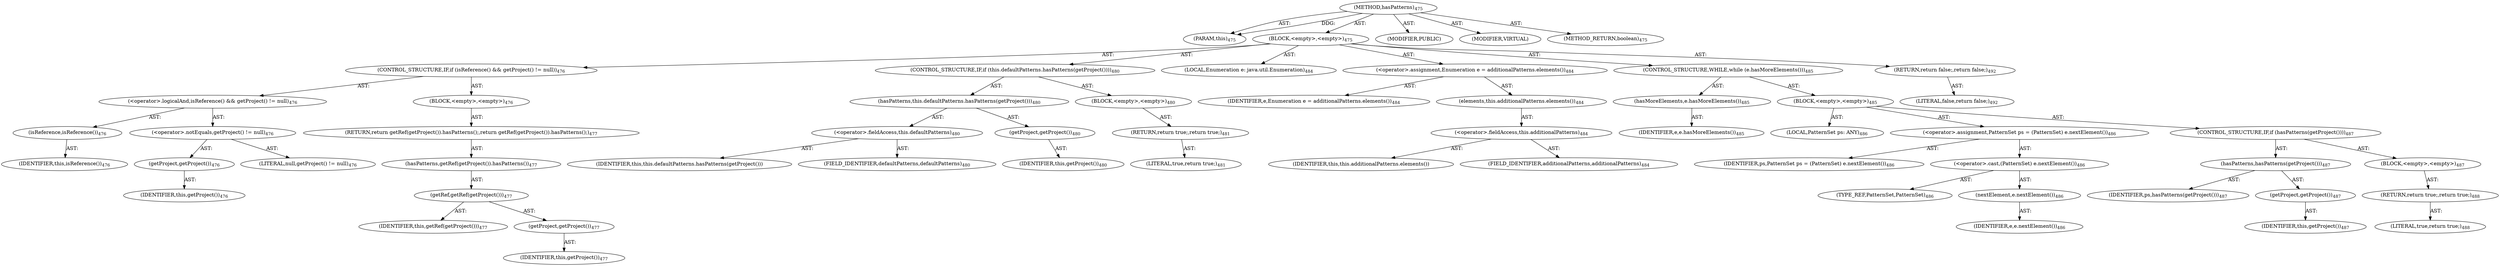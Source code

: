 digraph "hasPatterns" {  
"111669149720" [label = <(METHOD,hasPatterns)<SUB>475</SUB>> ]
"115964117014" [label = <(PARAM,this)<SUB>475</SUB>> ]
"25769803842" [label = <(BLOCK,&lt;empty&gt;,&lt;empty&gt;)<SUB>475</SUB>> ]
"47244640293" [label = <(CONTROL_STRUCTURE,IF,if (isReference() &amp;&amp; getProject() != null))<SUB>476</SUB>> ]
"30064771388" [label = <(&lt;operator&gt;.logicalAnd,isReference() &amp;&amp; getProject() != null)<SUB>476</SUB>> ]
"30064771389" [label = <(isReference,isReference())<SUB>476</SUB>> ]
"68719476801" [label = <(IDENTIFIER,this,isReference())<SUB>476</SUB>> ]
"30064771390" [label = <(&lt;operator&gt;.notEquals,getProject() != null)<SUB>476</SUB>> ]
"30064771391" [label = <(getProject,getProject())<SUB>476</SUB>> ]
"68719476802" [label = <(IDENTIFIER,this,getProject())<SUB>476</SUB>> ]
"90194313239" [label = <(LITERAL,null,getProject() != null)<SUB>476</SUB>> ]
"25769803843" [label = <(BLOCK,&lt;empty&gt;,&lt;empty&gt;)<SUB>476</SUB>> ]
"146028888082" [label = <(RETURN,return getRef(getProject()).hasPatterns();,return getRef(getProject()).hasPatterns();)<SUB>477</SUB>> ]
"30064771392" [label = <(hasPatterns,getRef(getProject()).hasPatterns())<SUB>477</SUB>> ]
"30064771393" [label = <(getRef,getRef(getProject()))<SUB>477</SUB>> ]
"68719476804" [label = <(IDENTIFIER,this,getRef(getProject()))<SUB>477</SUB>> ]
"30064771394" [label = <(getProject,getProject())<SUB>477</SUB>> ]
"68719476803" [label = <(IDENTIFIER,this,getProject())<SUB>477</SUB>> ]
"47244640294" [label = <(CONTROL_STRUCTURE,IF,if (this.defaultPatterns.hasPatterns(getProject())))<SUB>480</SUB>> ]
"30064771395" [label = <(hasPatterns,this.defaultPatterns.hasPatterns(getProject()))<SUB>480</SUB>> ]
"30064771396" [label = <(&lt;operator&gt;.fieldAccess,this.defaultPatterns)<SUB>480</SUB>> ]
"68719477013" [label = <(IDENTIFIER,this,this.defaultPatterns.hasPatterns(getProject()))> ]
"55834574917" [label = <(FIELD_IDENTIFIER,defaultPatterns,defaultPatterns)<SUB>480</SUB>> ]
"30064771397" [label = <(getProject,getProject())<SUB>480</SUB>> ]
"68719476805" [label = <(IDENTIFIER,this,getProject())<SUB>480</SUB>> ]
"25769803844" [label = <(BLOCK,&lt;empty&gt;,&lt;empty&gt;)<SUB>480</SUB>> ]
"146028888083" [label = <(RETURN,return true;,return true;)<SUB>481</SUB>> ]
"90194313240" [label = <(LITERAL,true,return true;)<SUB>481</SUB>> ]
"94489280534" [label = <(LOCAL,Enumeration e: java.util.Enumeration)<SUB>484</SUB>> ]
"30064771398" [label = <(&lt;operator&gt;.assignment,Enumeration e = additionalPatterns.elements())<SUB>484</SUB>> ]
"68719477014" [label = <(IDENTIFIER,e,Enumeration e = additionalPatterns.elements())<SUB>484</SUB>> ]
"30064771399" [label = <(elements,this.additionalPatterns.elements())<SUB>484</SUB>> ]
"30064771400" [label = <(&lt;operator&gt;.fieldAccess,this.additionalPatterns)<SUB>484</SUB>> ]
"68719477015" [label = <(IDENTIFIER,this,this.additionalPatterns.elements())> ]
"55834574918" [label = <(FIELD_IDENTIFIER,additionalPatterns,additionalPatterns)<SUB>484</SUB>> ]
"47244640295" [label = <(CONTROL_STRUCTURE,WHILE,while (e.hasMoreElements()))<SUB>485</SUB>> ]
"30064771401" [label = <(hasMoreElements,e.hasMoreElements())<SUB>485</SUB>> ]
"68719477016" [label = <(IDENTIFIER,e,e.hasMoreElements())<SUB>485</SUB>> ]
"25769803845" [label = <(BLOCK,&lt;empty&gt;,&lt;empty&gt;)<SUB>485</SUB>> ]
"94489280535" [label = <(LOCAL,PatternSet ps: ANY)<SUB>486</SUB>> ]
"30064771402" [label = <(&lt;operator&gt;.assignment,PatternSet ps = (PatternSet) e.nextElement())<SUB>486</SUB>> ]
"68719477017" [label = <(IDENTIFIER,ps,PatternSet ps = (PatternSet) e.nextElement())<SUB>486</SUB>> ]
"30064771403" [label = <(&lt;operator&gt;.cast,(PatternSet) e.nextElement())<SUB>486</SUB>> ]
"180388626438" [label = <(TYPE_REF,PatternSet,PatternSet)<SUB>486</SUB>> ]
"30064771404" [label = <(nextElement,e.nextElement())<SUB>486</SUB>> ]
"68719477018" [label = <(IDENTIFIER,e,e.nextElement())<SUB>486</SUB>> ]
"47244640296" [label = <(CONTROL_STRUCTURE,IF,if (hasPatterns(getProject())))<SUB>487</SUB>> ]
"30064771405" [label = <(hasPatterns,hasPatterns(getProject()))<SUB>487</SUB>> ]
"68719477019" [label = <(IDENTIFIER,ps,hasPatterns(getProject()))<SUB>487</SUB>> ]
"30064771406" [label = <(getProject,getProject())<SUB>487</SUB>> ]
"68719476806" [label = <(IDENTIFIER,this,getProject())<SUB>487</SUB>> ]
"25769803846" [label = <(BLOCK,&lt;empty&gt;,&lt;empty&gt;)<SUB>487</SUB>> ]
"146028888084" [label = <(RETURN,return true;,return true;)<SUB>488</SUB>> ]
"90194313241" [label = <(LITERAL,true,return true;)<SUB>488</SUB>> ]
"146028888085" [label = <(RETURN,return false;,return false;)<SUB>492</SUB>> ]
"90194313242" [label = <(LITERAL,false,return false;)<SUB>492</SUB>> ]
"133143986231" [label = <(MODIFIER,PUBLIC)> ]
"133143986232" [label = <(MODIFIER,VIRTUAL)> ]
"128849018904" [label = <(METHOD_RETURN,boolean)<SUB>475</SUB>> ]
  "111669149720" -> "115964117014"  [ label = "AST: "] 
  "111669149720" -> "25769803842"  [ label = "AST: "] 
  "111669149720" -> "133143986231"  [ label = "AST: "] 
  "111669149720" -> "133143986232"  [ label = "AST: "] 
  "111669149720" -> "128849018904"  [ label = "AST: "] 
  "25769803842" -> "47244640293"  [ label = "AST: "] 
  "25769803842" -> "47244640294"  [ label = "AST: "] 
  "25769803842" -> "94489280534"  [ label = "AST: "] 
  "25769803842" -> "30064771398"  [ label = "AST: "] 
  "25769803842" -> "47244640295"  [ label = "AST: "] 
  "25769803842" -> "146028888085"  [ label = "AST: "] 
  "47244640293" -> "30064771388"  [ label = "AST: "] 
  "47244640293" -> "25769803843"  [ label = "AST: "] 
  "30064771388" -> "30064771389"  [ label = "AST: "] 
  "30064771388" -> "30064771390"  [ label = "AST: "] 
  "30064771389" -> "68719476801"  [ label = "AST: "] 
  "30064771390" -> "30064771391"  [ label = "AST: "] 
  "30064771390" -> "90194313239"  [ label = "AST: "] 
  "30064771391" -> "68719476802"  [ label = "AST: "] 
  "25769803843" -> "146028888082"  [ label = "AST: "] 
  "146028888082" -> "30064771392"  [ label = "AST: "] 
  "30064771392" -> "30064771393"  [ label = "AST: "] 
  "30064771393" -> "68719476804"  [ label = "AST: "] 
  "30064771393" -> "30064771394"  [ label = "AST: "] 
  "30064771394" -> "68719476803"  [ label = "AST: "] 
  "47244640294" -> "30064771395"  [ label = "AST: "] 
  "47244640294" -> "25769803844"  [ label = "AST: "] 
  "30064771395" -> "30064771396"  [ label = "AST: "] 
  "30064771395" -> "30064771397"  [ label = "AST: "] 
  "30064771396" -> "68719477013"  [ label = "AST: "] 
  "30064771396" -> "55834574917"  [ label = "AST: "] 
  "30064771397" -> "68719476805"  [ label = "AST: "] 
  "25769803844" -> "146028888083"  [ label = "AST: "] 
  "146028888083" -> "90194313240"  [ label = "AST: "] 
  "30064771398" -> "68719477014"  [ label = "AST: "] 
  "30064771398" -> "30064771399"  [ label = "AST: "] 
  "30064771399" -> "30064771400"  [ label = "AST: "] 
  "30064771400" -> "68719477015"  [ label = "AST: "] 
  "30064771400" -> "55834574918"  [ label = "AST: "] 
  "47244640295" -> "30064771401"  [ label = "AST: "] 
  "47244640295" -> "25769803845"  [ label = "AST: "] 
  "30064771401" -> "68719477016"  [ label = "AST: "] 
  "25769803845" -> "94489280535"  [ label = "AST: "] 
  "25769803845" -> "30064771402"  [ label = "AST: "] 
  "25769803845" -> "47244640296"  [ label = "AST: "] 
  "30064771402" -> "68719477017"  [ label = "AST: "] 
  "30064771402" -> "30064771403"  [ label = "AST: "] 
  "30064771403" -> "180388626438"  [ label = "AST: "] 
  "30064771403" -> "30064771404"  [ label = "AST: "] 
  "30064771404" -> "68719477018"  [ label = "AST: "] 
  "47244640296" -> "30064771405"  [ label = "AST: "] 
  "47244640296" -> "25769803846"  [ label = "AST: "] 
  "30064771405" -> "68719477019"  [ label = "AST: "] 
  "30064771405" -> "30064771406"  [ label = "AST: "] 
  "30064771406" -> "68719476806"  [ label = "AST: "] 
  "25769803846" -> "146028888084"  [ label = "AST: "] 
  "146028888084" -> "90194313241"  [ label = "AST: "] 
  "146028888085" -> "90194313242"  [ label = "AST: "] 
  "111669149720" -> "115964117014"  [ label = "DDG: "] 
}
